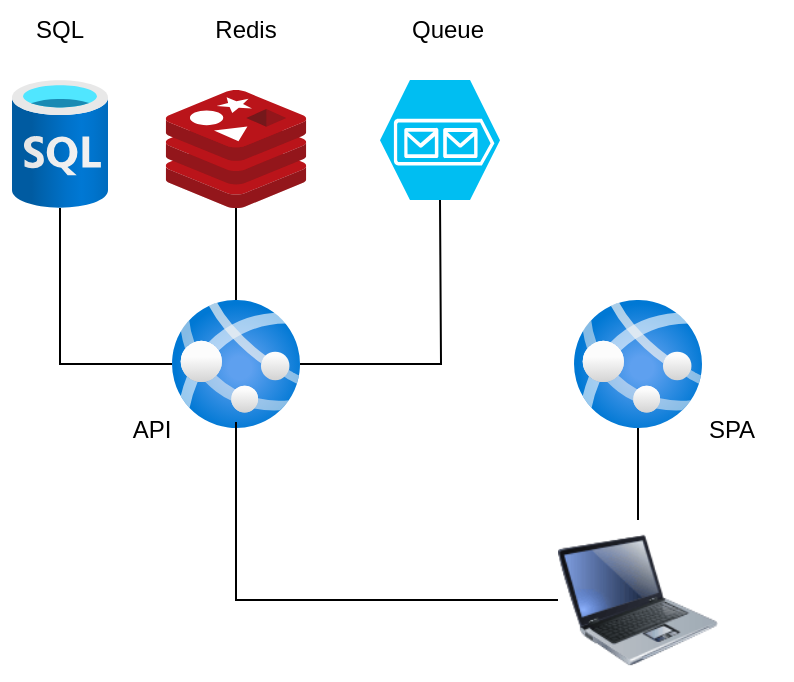 <mxfile version="28.0.6">
  <diagram name="Page-1" id="VyMq4LRKyuPuYrnLPx0s">
    <mxGraphModel dx="749" dy="503" grid="1" gridSize="10" guides="1" tooltips="1" connect="1" arrows="1" fold="1" page="1" pageScale="1" pageWidth="850" pageHeight="1100" math="0" shadow="0">
      <root>
        <mxCell id="0" />
        <mxCell id="1" parent="0" />
        <mxCell id="EJjgfz7IU2gDngyfwRG--7" style="edgeStyle=orthogonalEdgeStyle;rounded=0;orthogonalLoop=1;jettySize=auto;html=1;startArrow=none;startFill=0;endArrow=none;endFill=0;" edge="1" parent="1" source="EJjgfz7IU2gDngyfwRG--1" target="EJjgfz7IU2gDngyfwRG--3">
          <mxGeometry relative="1" as="geometry" />
        </mxCell>
        <mxCell id="EJjgfz7IU2gDngyfwRG--8" style="edgeStyle=orthogonalEdgeStyle;rounded=0;orthogonalLoop=1;jettySize=auto;html=1;endArrow=none;endFill=0;" edge="1" parent="1" source="EJjgfz7IU2gDngyfwRG--1" target="EJjgfz7IU2gDngyfwRG--5">
          <mxGeometry relative="1" as="geometry" />
        </mxCell>
        <mxCell id="EJjgfz7IU2gDngyfwRG--14" style="edgeStyle=orthogonalEdgeStyle;rounded=0;orthogonalLoop=1;jettySize=auto;html=1;startArrow=none;startFill=0;endArrow=none;endFill=0;" edge="1" parent="1" source="EJjgfz7IU2gDngyfwRG--1">
          <mxGeometry relative="1" as="geometry">
            <mxPoint x="470" y="260" as="targetPoint" />
          </mxGeometry>
        </mxCell>
        <mxCell id="EJjgfz7IU2gDngyfwRG--1" value="" style="image;aspect=fixed;html=1;points=[];align=center;fontSize=12;image=img/lib/azure2/compute/App_Services.svg;" vertex="1" parent="1">
          <mxGeometry x="336" y="310" width="64" height="64" as="geometry" />
        </mxCell>
        <mxCell id="EJjgfz7IU2gDngyfwRG--3" value="" style="image;aspect=fixed;html=1;points=[];align=center;fontSize=12;image=img/lib/azure2/databases/SQL_Database.svg;" vertex="1" parent="1">
          <mxGeometry x="256" y="200" width="48" height="64" as="geometry" />
        </mxCell>
        <mxCell id="EJjgfz7IU2gDngyfwRG--5" value="" style="image;sketch=0;aspect=fixed;html=1;points=[];align=center;fontSize=12;image=img/lib/mscae/Cache_Redis_Product.svg;" vertex="1" parent="1">
          <mxGeometry x="332.88" y="205" width="70.24" height="59" as="geometry" />
        </mxCell>
        <mxCell id="EJjgfz7IU2gDngyfwRG--10" value="" style="image;html=1;image=img/lib/clip_art/computers/Laptop_128x128.png" vertex="1" parent="1">
          <mxGeometry x="529" y="420" width="80" height="80" as="geometry" />
        </mxCell>
        <mxCell id="EJjgfz7IU2gDngyfwRG--12" style="edgeStyle=orthogonalEdgeStyle;rounded=0;orthogonalLoop=1;jettySize=auto;html=1;endArrow=none;endFill=0;" edge="1" parent="1" source="EJjgfz7IU2gDngyfwRG--11" target="EJjgfz7IU2gDngyfwRG--10">
          <mxGeometry relative="1" as="geometry" />
        </mxCell>
        <mxCell id="EJjgfz7IU2gDngyfwRG--11" value="" style="image;aspect=fixed;html=1;points=[];align=center;fontSize=12;image=img/lib/azure2/compute/App_Services.svg;" vertex="1" parent="1">
          <mxGeometry x="537" y="310" width="64" height="64" as="geometry" />
        </mxCell>
        <mxCell id="EJjgfz7IU2gDngyfwRG--13" style="edgeStyle=orthogonalEdgeStyle;rounded=0;orthogonalLoop=1;jettySize=auto;html=1;entryX=0.5;entryY=0.953;entryDx=0;entryDy=0;entryPerimeter=0;endArrow=none;endFill=0;" edge="1" parent="1" source="EJjgfz7IU2gDngyfwRG--10" target="EJjgfz7IU2gDngyfwRG--1">
          <mxGeometry relative="1" as="geometry" />
        </mxCell>
        <mxCell id="EJjgfz7IU2gDngyfwRG--15" value="API" style="text;html=1;align=center;verticalAlign=middle;whiteSpace=wrap;rounded=0;" vertex="1" parent="1">
          <mxGeometry x="296" y="360" width="60" height="30" as="geometry" />
        </mxCell>
        <mxCell id="EJjgfz7IU2gDngyfwRG--16" value="SPA" style="text;html=1;align=center;verticalAlign=middle;whiteSpace=wrap;rounded=0;" vertex="1" parent="1">
          <mxGeometry x="586" y="360" width="60" height="30" as="geometry" />
        </mxCell>
        <mxCell id="EJjgfz7IU2gDngyfwRG--17" value="SQL" style="text;html=1;align=center;verticalAlign=middle;whiteSpace=wrap;rounded=0;" vertex="1" parent="1">
          <mxGeometry x="250" y="160" width="60" height="30" as="geometry" />
        </mxCell>
        <mxCell id="EJjgfz7IU2gDngyfwRG--18" value="Redis" style="text;html=1;align=center;verticalAlign=middle;whiteSpace=wrap;rounded=0;" vertex="1" parent="1">
          <mxGeometry x="343" y="160" width="60" height="30" as="geometry" />
        </mxCell>
        <mxCell id="EJjgfz7IU2gDngyfwRG--19" value="Queue" style="text;html=1;align=center;verticalAlign=middle;whiteSpace=wrap;rounded=0;" vertex="1" parent="1">
          <mxGeometry x="444" y="160" width="60" height="30" as="geometry" />
        </mxCell>
        <mxCell id="EJjgfz7IU2gDngyfwRG--20" value="" style="verticalLabelPosition=bottom;html=1;verticalAlign=top;align=center;strokeColor=none;fillColor=#00BEF2;shape=mxgraph.azure.storage_queue;" vertex="1" parent="1">
          <mxGeometry x="440" y="200" width="60" height="60" as="geometry" />
        </mxCell>
      </root>
    </mxGraphModel>
  </diagram>
</mxfile>
